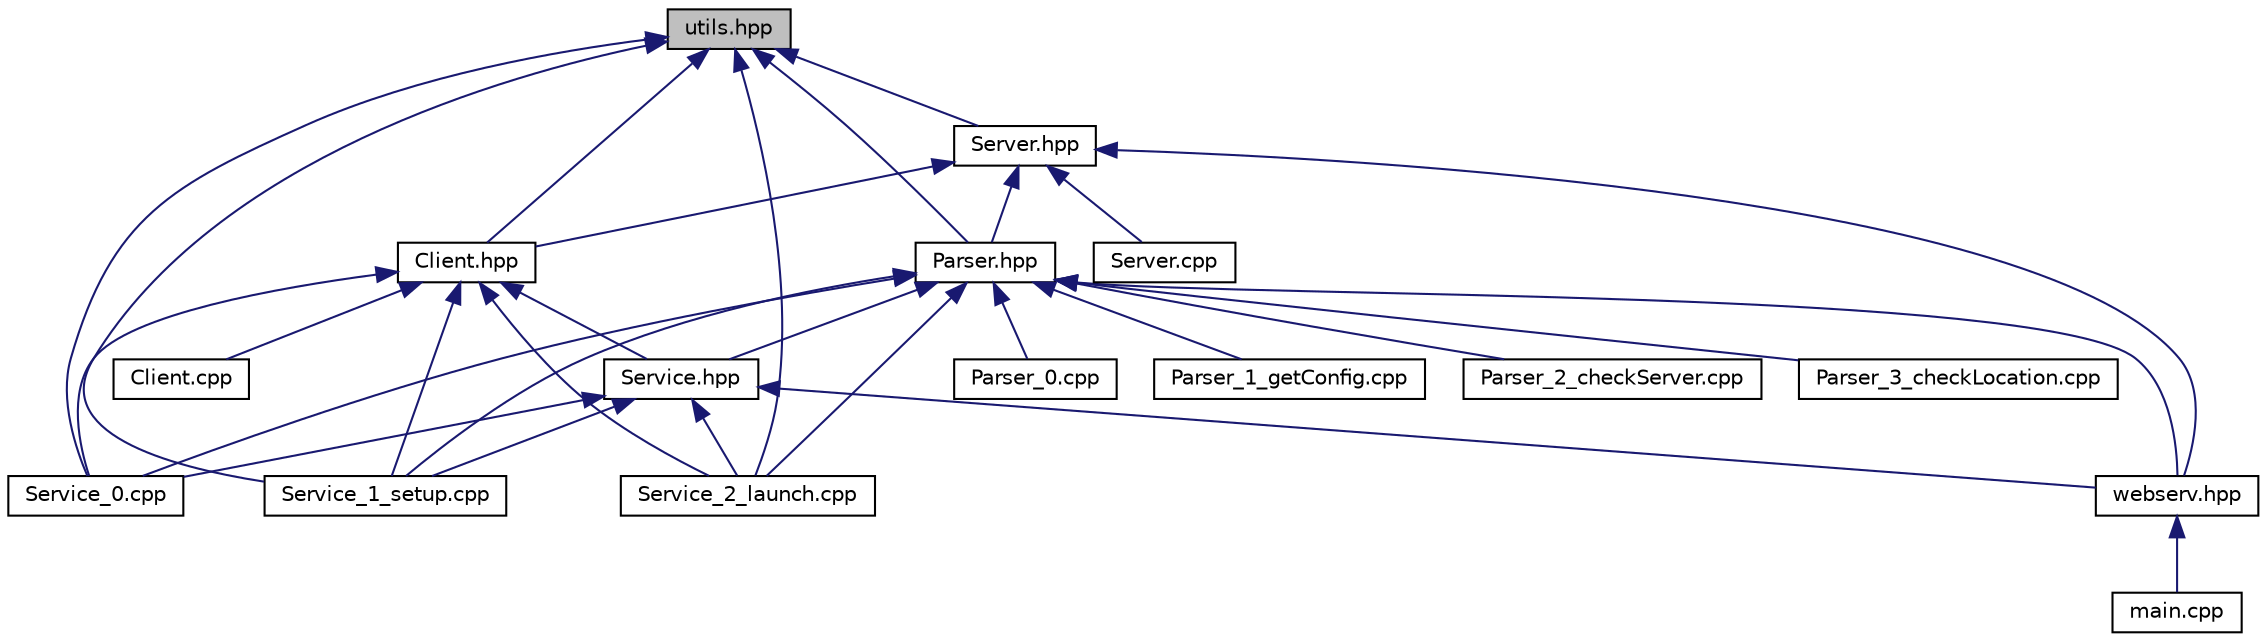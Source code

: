 digraph "utils.hpp"
{
 // LATEX_PDF_SIZE
  edge [fontname="Helvetica",fontsize="10",labelfontname="Helvetica",labelfontsize="10"];
  node [fontname="Helvetica",fontsize="10",shape=record];
  Node1 [label="utils.hpp",height=0.2,width=0.4,color="black", fillcolor="grey75", style="filled", fontcolor="black",tooltip="Provides utility functions for various operations such as time retrieval, signal handling,..."];
  Node1 -> Node2 [dir="back",color="midnightblue",fontsize="10",style="solid"];
  Node2 [label="Client.hpp",height=0.2,width=0.4,color="black", fillcolor="white", style="filled",URL="$Client_8hpp.html",tooltip="Header file for the Client class."];
  Node2 -> Node3 [dir="back",color="midnightblue",fontsize="10",style="solid"];
  Node3 [label="Service.hpp",height=0.2,width=0.4,color="black", fillcolor="white", style="filled",URL="$Service_8hpp.html",tooltip="Header file for the Service class and serviceInfo structure."];
  Node3 -> Node4 [dir="back",color="midnightblue",fontsize="10",style="solid"];
  Node4 [label="webserv.hpp",height=0.2,width=0.4,color="black", fillcolor="white", style="filled",URL="$webserv_8hpp.html",tooltip="Main header file for the web server application."];
  Node4 -> Node5 [dir="back",color="midnightblue",fontsize="10",style="solid"];
  Node5 [label="main.cpp",height=0.2,width=0.4,color="black", fillcolor="white", style="filled",URL="$src_2main_8cpp.html",tooltip="The main create an instance of a Service (the webserv), then set it up and launch it."];
  Node3 -> Node6 [dir="back",color="midnightblue",fontsize="10",style="solid"];
  Node6 [label="Service_0.cpp",height=0.2,width=0.4,color="black", fillcolor="white", style="filled",URL="$Service__0_8cpp.html",tooltip="Implementation of the Service class responsible for server management and client connection handling."];
  Node3 -> Node7 [dir="back",color="midnightblue",fontsize="10",style="solid"];
  Node7 [label="Service_1_setup.cpp",height=0.2,width=0.4,color="black", fillcolor="white", style="filled",URL="$Service__1__setup_8cpp.html",tooltip="Implementation of the Service class responsible for server management and client connection handling."];
  Node3 -> Node8 [dir="back",color="midnightblue",fontsize="10",style="solid"];
  Node8 [label="Service_2_launch.cpp",height=0.2,width=0.4,color="black", fillcolor="white", style="filled",URL="$Service__2__launch_8cpp.html",tooltip="Implementation of the Service class responsible for server management and client connection handling."];
  Node2 -> Node9 [dir="back",color="midnightblue",fontsize="10",style="solid"];
  Node9 [label="Client.cpp",height=0.2,width=0.4,color="black", fillcolor="white", style="filled",URL="$Client_8cpp.html",tooltip="Implementation of the Client class for handling client requests in the web server."];
  Node2 -> Node6 [dir="back",color="midnightblue",fontsize="10",style="solid"];
  Node2 -> Node7 [dir="back",color="midnightblue",fontsize="10",style="solid"];
  Node2 -> Node8 [dir="back",color="midnightblue",fontsize="10",style="solid"];
  Node1 -> Node10 [dir="back",color="midnightblue",fontsize="10",style="solid"];
  Node10 [label="Parser.hpp",height=0.2,width=0.4,color="black", fillcolor="white", style="filled",URL="$Parser_8hpp.html",tooltip="Header file for the Parser class."];
  Node10 -> Node3 [dir="back",color="midnightblue",fontsize="10",style="solid"];
  Node10 -> Node4 [dir="back",color="midnightblue",fontsize="10",style="solid"];
  Node10 -> Node11 [dir="back",color="midnightblue",fontsize="10",style="solid"];
  Node11 [label="Parser_0.cpp",height=0.2,width=0.4,color="black", fillcolor="white", style="filled",URL="$Parser__0_8cpp.html",tooltip="This file containes _parseFile() function who tokenize each line of the configuration file...."];
  Node10 -> Node12 [dir="back",color="midnightblue",fontsize="10",style="solid"];
  Node12 [label="Parser_1_getConfig.cpp",height=0.2,width=0.4,color="black", fillcolor="white", style="filled",URL="$Parser__1__getConfig_8cpp.html",tooltip="This file containes the functions used to get the configuration from each token."];
  Node10 -> Node13 [dir="back",color="midnightblue",fontsize="10",style="solid"];
  Node13 [label="Parser_2_checkServer.cpp",height=0.2,width=0.4,color="black", fillcolor="white", style="filled",URL="$Parser__2__checkServer_8cpp.html",tooltip="This file containes the functions used to check the 'Server' parameters except for its Location param..."];
  Node10 -> Node14 [dir="back",color="midnightblue",fontsize="10",style="solid"];
  Node14 [label="Parser_3_checkLocation.cpp",height=0.2,width=0.4,color="black", fillcolor="white", style="filled",URL="$Parser__3__checkLocation_8cpp.html",tooltip="This file containes the functions used to check the Location parameters in each 'Server'."];
  Node10 -> Node6 [dir="back",color="midnightblue",fontsize="10",style="solid"];
  Node10 -> Node7 [dir="back",color="midnightblue",fontsize="10",style="solid"];
  Node10 -> Node8 [dir="back",color="midnightblue",fontsize="10",style="solid"];
  Node1 -> Node15 [dir="back",color="midnightblue",fontsize="10",style="solid"];
  Node15 [label="Server.hpp",height=0.2,width=0.4,color="black", fillcolor="white", style="filled",URL="$Server_8hpp.html",tooltip="Header file for the Server class and location structure."];
  Node15 -> Node2 [dir="back",color="midnightblue",fontsize="10",style="solid"];
  Node15 -> Node10 [dir="back",color="midnightblue",fontsize="10",style="solid"];
  Node15 -> Node4 [dir="back",color="midnightblue",fontsize="10",style="solid"];
  Node15 -> Node16 [dir="back",color="midnightblue",fontsize="10",style="solid"];
  Node16 [label="Server.cpp",height=0.2,width=0.4,color="black", fillcolor="white", style="filled",URL="$Server_8cpp.html",tooltip="Implementation of the Parser class for processing the 'server' blocs and 'location' sub-blocs in the ..."];
  Node1 -> Node6 [dir="back",color="midnightblue",fontsize="10",style="solid"];
  Node1 -> Node7 [dir="back",color="midnightblue",fontsize="10",style="solid"];
  Node1 -> Node8 [dir="back",color="midnightblue",fontsize="10",style="solid"];
}
